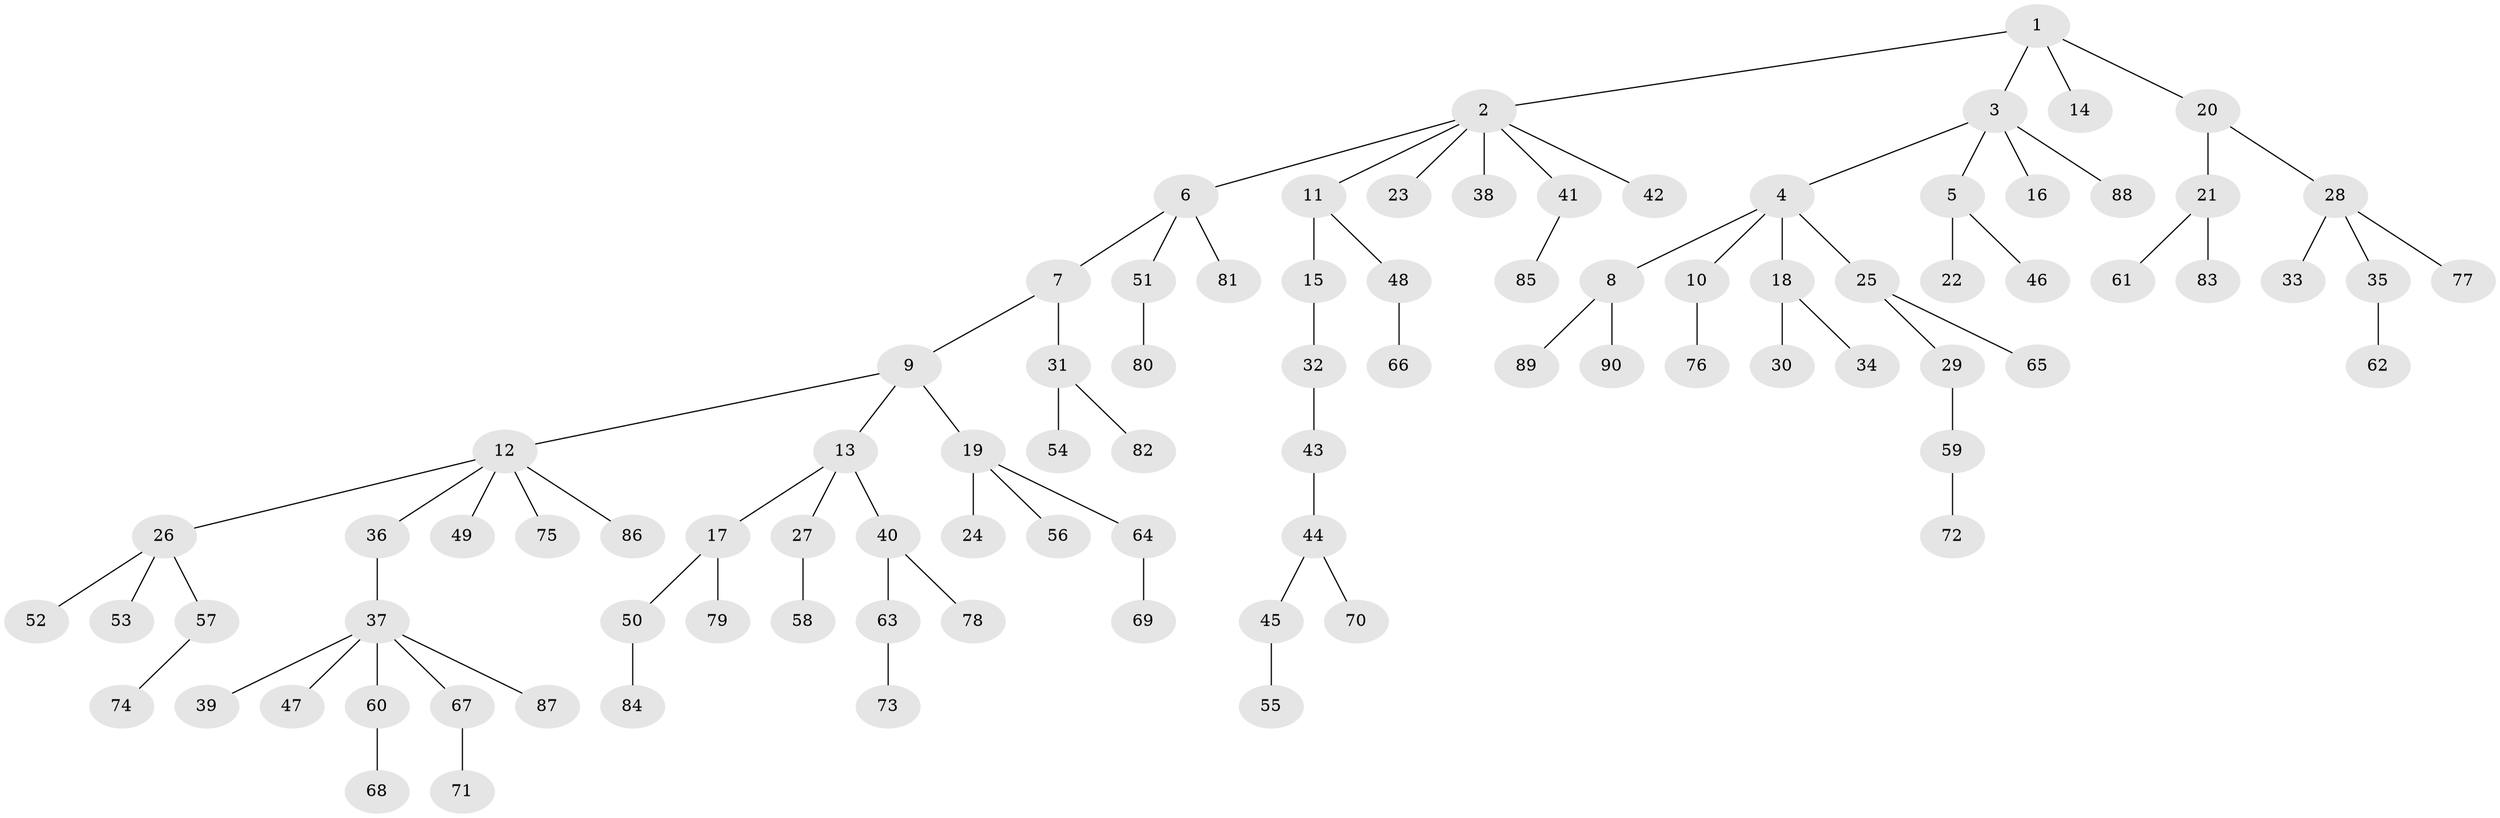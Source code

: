 // coarse degree distribution, {3: 0.2127659574468085, 4: 0.0851063829787234, 5: 0.02127659574468085, 2: 0.19148936170212766, 1: 0.48936170212765956}
// Generated by graph-tools (version 1.1) at 2025/51/03/04/25 22:51:58]
// undirected, 90 vertices, 89 edges
graph export_dot {
  node [color=gray90,style=filled];
  1;
  2;
  3;
  4;
  5;
  6;
  7;
  8;
  9;
  10;
  11;
  12;
  13;
  14;
  15;
  16;
  17;
  18;
  19;
  20;
  21;
  22;
  23;
  24;
  25;
  26;
  27;
  28;
  29;
  30;
  31;
  32;
  33;
  34;
  35;
  36;
  37;
  38;
  39;
  40;
  41;
  42;
  43;
  44;
  45;
  46;
  47;
  48;
  49;
  50;
  51;
  52;
  53;
  54;
  55;
  56;
  57;
  58;
  59;
  60;
  61;
  62;
  63;
  64;
  65;
  66;
  67;
  68;
  69;
  70;
  71;
  72;
  73;
  74;
  75;
  76;
  77;
  78;
  79;
  80;
  81;
  82;
  83;
  84;
  85;
  86;
  87;
  88;
  89;
  90;
  1 -- 2;
  1 -- 3;
  1 -- 14;
  1 -- 20;
  2 -- 6;
  2 -- 11;
  2 -- 23;
  2 -- 38;
  2 -- 41;
  2 -- 42;
  3 -- 4;
  3 -- 5;
  3 -- 16;
  3 -- 88;
  4 -- 8;
  4 -- 10;
  4 -- 18;
  4 -- 25;
  5 -- 22;
  5 -- 46;
  6 -- 7;
  6 -- 51;
  6 -- 81;
  7 -- 9;
  7 -- 31;
  8 -- 89;
  8 -- 90;
  9 -- 12;
  9 -- 13;
  9 -- 19;
  10 -- 76;
  11 -- 15;
  11 -- 48;
  12 -- 26;
  12 -- 36;
  12 -- 49;
  12 -- 75;
  12 -- 86;
  13 -- 17;
  13 -- 27;
  13 -- 40;
  15 -- 32;
  17 -- 50;
  17 -- 79;
  18 -- 30;
  18 -- 34;
  19 -- 24;
  19 -- 56;
  19 -- 64;
  20 -- 21;
  20 -- 28;
  21 -- 61;
  21 -- 83;
  25 -- 29;
  25 -- 65;
  26 -- 52;
  26 -- 53;
  26 -- 57;
  27 -- 58;
  28 -- 33;
  28 -- 35;
  28 -- 77;
  29 -- 59;
  31 -- 54;
  31 -- 82;
  32 -- 43;
  35 -- 62;
  36 -- 37;
  37 -- 39;
  37 -- 47;
  37 -- 60;
  37 -- 67;
  37 -- 87;
  40 -- 63;
  40 -- 78;
  41 -- 85;
  43 -- 44;
  44 -- 45;
  44 -- 70;
  45 -- 55;
  48 -- 66;
  50 -- 84;
  51 -- 80;
  57 -- 74;
  59 -- 72;
  60 -- 68;
  63 -- 73;
  64 -- 69;
  67 -- 71;
}
